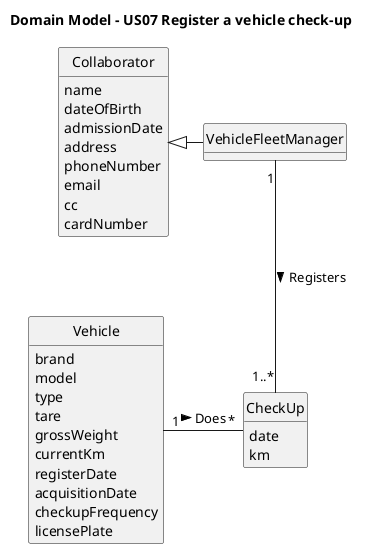 @startuml
skinparam monochrome true
skinparam packageStyle rectangle
skinparam shadowing false
skinparam classAttributeIconSize 0
hide circle
hide methods

title Domain Model - US07 Register a vehicle check-up

class Collaborator {
    name
    dateOfBirth
    admissionDate
    address
    phoneNumber
    email
    cc
    cardNumber
}

class VehicleFleetManager {
}

class Vehicle{
    brand
    model
    type
    tare
    grossWeight
    currentKm
    registerDate
    acquisitionDate
    checkupFrequency
    licensePlate
}

class CheckUp{
    date
    km
}

Collaborator <|- VehicleFleetManager
VehicleFleetManager "1" -- "1..*" CheckUp : Registers >
Vehicle "1" - "*" CheckUp : Does >
@enduml